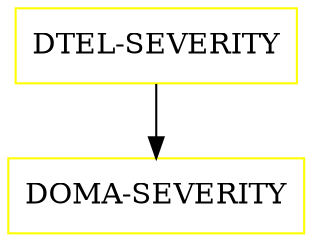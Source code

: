 digraph G {
  "DTEL-SEVERITY" [shape=box,color=yellow];
  "DOMA-SEVERITY" [shape=box,color=yellow,URL="./DOMA_SEVERITY.html"];
  "DTEL-SEVERITY" -> "DOMA-SEVERITY";
}
